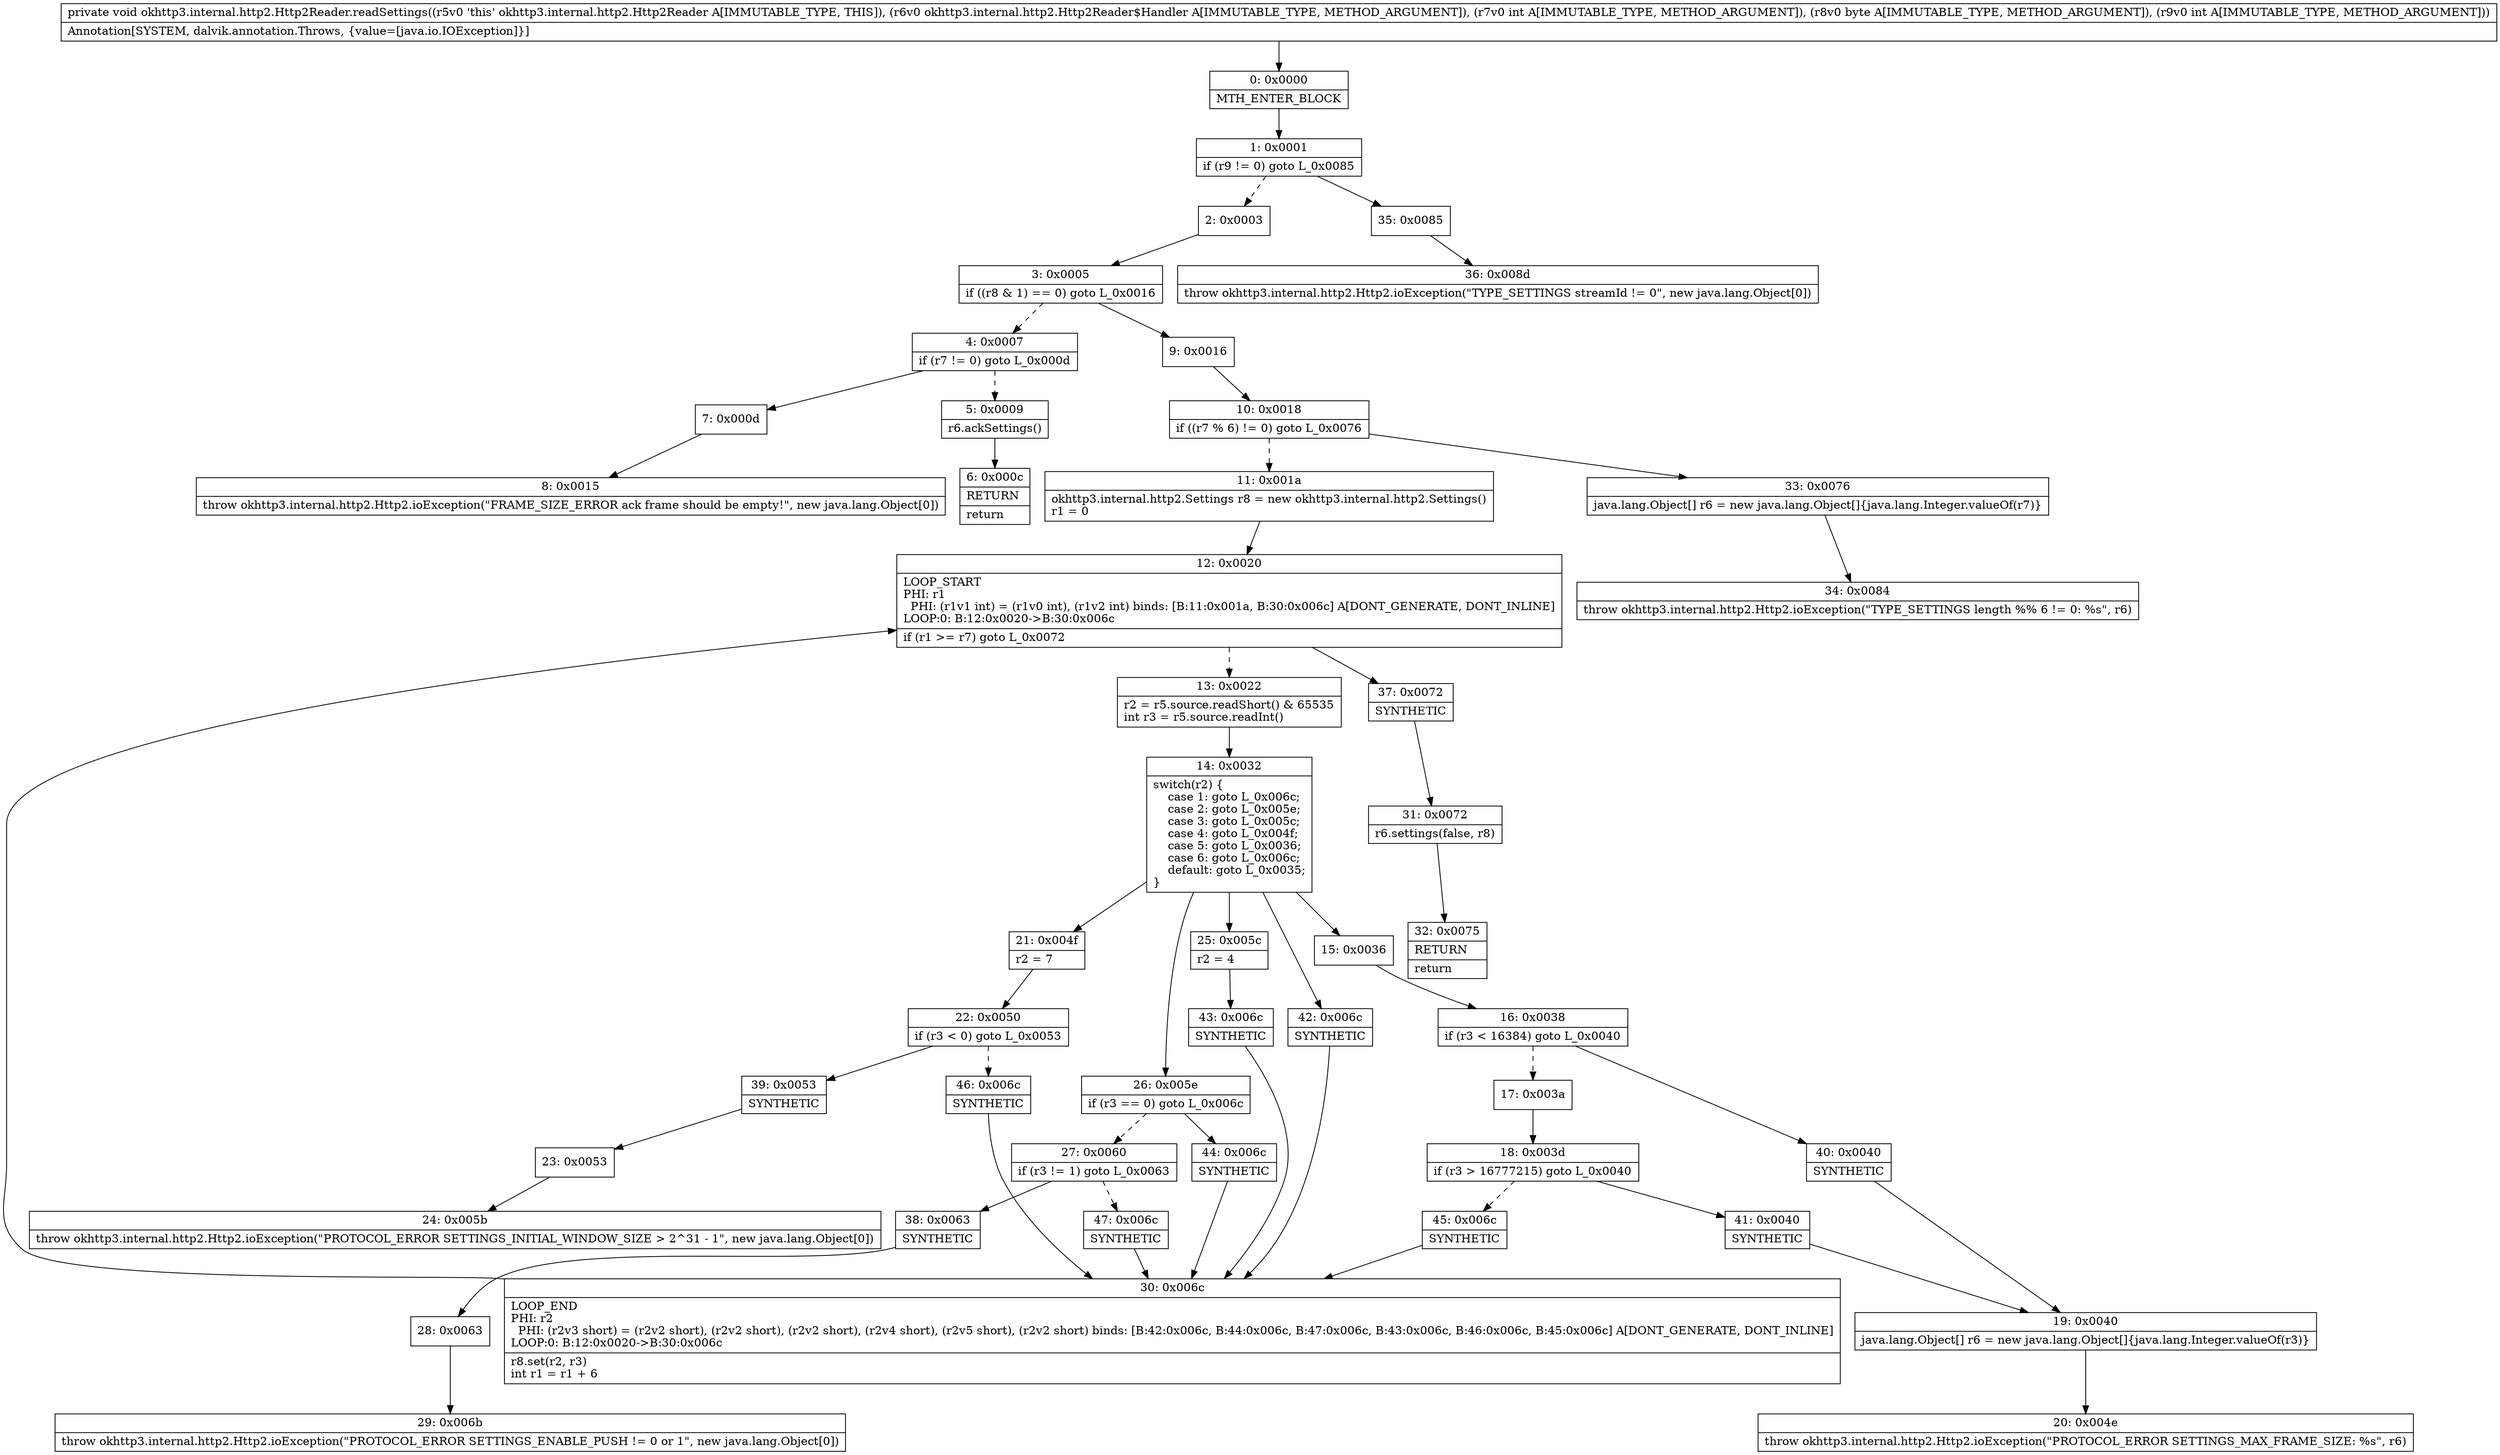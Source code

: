 digraph "CFG forokhttp3.internal.http2.Http2Reader.readSettings(Lokhttp3\/internal\/http2\/Http2Reader$Handler;IBI)V" {
Node_0 [shape=record,label="{0\:\ 0x0000|MTH_ENTER_BLOCK\l}"];
Node_1 [shape=record,label="{1\:\ 0x0001|if (r9 != 0) goto L_0x0085\l}"];
Node_2 [shape=record,label="{2\:\ 0x0003}"];
Node_3 [shape=record,label="{3\:\ 0x0005|if ((r8 & 1) == 0) goto L_0x0016\l}"];
Node_4 [shape=record,label="{4\:\ 0x0007|if (r7 != 0) goto L_0x000d\l}"];
Node_5 [shape=record,label="{5\:\ 0x0009|r6.ackSettings()\l}"];
Node_6 [shape=record,label="{6\:\ 0x000c|RETURN\l|return\l}"];
Node_7 [shape=record,label="{7\:\ 0x000d}"];
Node_8 [shape=record,label="{8\:\ 0x0015|throw okhttp3.internal.http2.Http2.ioException(\"FRAME_SIZE_ERROR ack frame should be empty!\", new java.lang.Object[0])\l}"];
Node_9 [shape=record,label="{9\:\ 0x0016}"];
Node_10 [shape=record,label="{10\:\ 0x0018|if ((r7 % 6) != 0) goto L_0x0076\l}"];
Node_11 [shape=record,label="{11\:\ 0x001a|okhttp3.internal.http2.Settings r8 = new okhttp3.internal.http2.Settings()\lr1 = 0\l}"];
Node_12 [shape=record,label="{12\:\ 0x0020|LOOP_START\lPHI: r1 \l  PHI: (r1v1 int) = (r1v0 int), (r1v2 int) binds: [B:11:0x001a, B:30:0x006c] A[DONT_GENERATE, DONT_INLINE]\lLOOP:0: B:12:0x0020\-\>B:30:0x006c\l|if (r1 \>= r7) goto L_0x0072\l}"];
Node_13 [shape=record,label="{13\:\ 0x0022|r2 = r5.source.readShort() & 65535\lint r3 = r5.source.readInt()\l}"];
Node_14 [shape=record,label="{14\:\ 0x0032|switch(r2) \{\l    case 1: goto L_0x006c;\l    case 2: goto L_0x005e;\l    case 3: goto L_0x005c;\l    case 4: goto L_0x004f;\l    case 5: goto L_0x0036;\l    case 6: goto L_0x006c;\l    default: goto L_0x0035;\l\}\l}"];
Node_15 [shape=record,label="{15\:\ 0x0036}"];
Node_16 [shape=record,label="{16\:\ 0x0038|if (r3 \< 16384) goto L_0x0040\l}"];
Node_17 [shape=record,label="{17\:\ 0x003a}"];
Node_18 [shape=record,label="{18\:\ 0x003d|if (r3 \> 16777215) goto L_0x0040\l}"];
Node_19 [shape=record,label="{19\:\ 0x0040|java.lang.Object[] r6 = new java.lang.Object[]\{java.lang.Integer.valueOf(r3)\}\l}"];
Node_20 [shape=record,label="{20\:\ 0x004e|throw okhttp3.internal.http2.Http2.ioException(\"PROTOCOL_ERROR SETTINGS_MAX_FRAME_SIZE: %s\", r6)\l}"];
Node_21 [shape=record,label="{21\:\ 0x004f|r2 = 7\l}"];
Node_22 [shape=record,label="{22\:\ 0x0050|if (r3 \< 0) goto L_0x0053\l}"];
Node_23 [shape=record,label="{23\:\ 0x0053}"];
Node_24 [shape=record,label="{24\:\ 0x005b|throw okhttp3.internal.http2.Http2.ioException(\"PROTOCOL_ERROR SETTINGS_INITIAL_WINDOW_SIZE \> 2^31 \- 1\", new java.lang.Object[0])\l}"];
Node_25 [shape=record,label="{25\:\ 0x005c|r2 = 4\l}"];
Node_26 [shape=record,label="{26\:\ 0x005e|if (r3 == 0) goto L_0x006c\l}"];
Node_27 [shape=record,label="{27\:\ 0x0060|if (r3 != 1) goto L_0x0063\l}"];
Node_28 [shape=record,label="{28\:\ 0x0063}"];
Node_29 [shape=record,label="{29\:\ 0x006b|throw okhttp3.internal.http2.Http2.ioException(\"PROTOCOL_ERROR SETTINGS_ENABLE_PUSH != 0 or 1\", new java.lang.Object[0])\l}"];
Node_30 [shape=record,label="{30\:\ 0x006c|LOOP_END\lPHI: r2 \l  PHI: (r2v3 short) = (r2v2 short), (r2v2 short), (r2v2 short), (r2v4 short), (r2v5 short), (r2v2 short) binds: [B:42:0x006c, B:44:0x006c, B:47:0x006c, B:43:0x006c, B:46:0x006c, B:45:0x006c] A[DONT_GENERATE, DONT_INLINE]\lLOOP:0: B:12:0x0020\-\>B:30:0x006c\l|r8.set(r2, r3)\lint r1 = r1 + 6\l}"];
Node_31 [shape=record,label="{31\:\ 0x0072|r6.settings(false, r8)\l}"];
Node_32 [shape=record,label="{32\:\ 0x0075|RETURN\l|return\l}"];
Node_33 [shape=record,label="{33\:\ 0x0076|java.lang.Object[] r6 = new java.lang.Object[]\{java.lang.Integer.valueOf(r7)\}\l}"];
Node_34 [shape=record,label="{34\:\ 0x0084|throw okhttp3.internal.http2.Http2.ioException(\"TYPE_SETTINGS length %% 6 != 0: %s\", r6)\l}"];
Node_35 [shape=record,label="{35\:\ 0x0085}"];
Node_36 [shape=record,label="{36\:\ 0x008d|throw okhttp3.internal.http2.Http2.ioException(\"TYPE_SETTINGS streamId != 0\", new java.lang.Object[0])\l}"];
Node_37 [shape=record,label="{37\:\ 0x0072|SYNTHETIC\l}"];
Node_38 [shape=record,label="{38\:\ 0x0063|SYNTHETIC\l}"];
Node_39 [shape=record,label="{39\:\ 0x0053|SYNTHETIC\l}"];
Node_40 [shape=record,label="{40\:\ 0x0040|SYNTHETIC\l}"];
Node_41 [shape=record,label="{41\:\ 0x0040|SYNTHETIC\l}"];
Node_42 [shape=record,label="{42\:\ 0x006c|SYNTHETIC\l}"];
Node_43 [shape=record,label="{43\:\ 0x006c|SYNTHETIC\l}"];
Node_44 [shape=record,label="{44\:\ 0x006c|SYNTHETIC\l}"];
Node_45 [shape=record,label="{45\:\ 0x006c|SYNTHETIC\l}"];
Node_46 [shape=record,label="{46\:\ 0x006c|SYNTHETIC\l}"];
Node_47 [shape=record,label="{47\:\ 0x006c|SYNTHETIC\l}"];
MethodNode[shape=record,label="{private void okhttp3.internal.http2.Http2Reader.readSettings((r5v0 'this' okhttp3.internal.http2.Http2Reader A[IMMUTABLE_TYPE, THIS]), (r6v0 okhttp3.internal.http2.Http2Reader$Handler A[IMMUTABLE_TYPE, METHOD_ARGUMENT]), (r7v0 int A[IMMUTABLE_TYPE, METHOD_ARGUMENT]), (r8v0 byte A[IMMUTABLE_TYPE, METHOD_ARGUMENT]), (r9v0 int A[IMMUTABLE_TYPE, METHOD_ARGUMENT]))  | Annotation[SYSTEM, dalvik.annotation.Throws, \{value=[java.io.IOException]\}]\l}"];
MethodNode -> Node_0;
Node_0 -> Node_1;
Node_1 -> Node_2[style=dashed];
Node_1 -> Node_35;
Node_2 -> Node_3;
Node_3 -> Node_4[style=dashed];
Node_3 -> Node_9;
Node_4 -> Node_5[style=dashed];
Node_4 -> Node_7;
Node_5 -> Node_6;
Node_7 -> Node_8;
Node_9 -> Node_10;
Node_10 -> Node_11[style=dashed];
Node_10 -> Node_33;
Node_11 -> Node_12;
Node_12 -> Node_13[style=dashed];
Node_12 -> Node_37;
Node_13 -> Node_14;
Node_14 -> Node_15;
Node_14 -> Node_21;
Node_14 -> Node_25;
Node_14 -> Node_26;
Node_14 -> Node_42;
Node_15 -> Node_16;
Node_16 -> Node_17[style=dashed];
Node_16 -> Node_40;
Node_17 -> Node_18;
Node_18 -> Node_41;
Node_18 -> Node_45[style=dashed];
Node_19 -> Node_20;
Node_21 -> Node_22;
Node_22 -> Node_39;
Node_22 -> Node_46[style=dashed];
Node_23 -> Node_24;
Node_25 -> Node_43;
Node_26 -> Node_27[style=dashed];
Node_26 -> Node_44;
Node_27 -> Node_38;
Node_27 -> Node_47[style=dashed];
Node_28 -> Node_29;
Node_30 -> Node_12;
Node_31 -> Node_32;
Node_33 -> Node_34;
Node_35 -> Node_36;
Node_37 -> Node_31;
Node_38 -> Node_28;
Node_39 -> Node_23;
Node_40 -> Node_19;
Node_41 -> Node_19;
Node_42 -> Node_30;
Node_43 -> Node_30;
Node_44 -> Node_30;
Node_45 -> Node_30;
Node_46 -> Node_30;
Node_47 -> Node_30;
}

